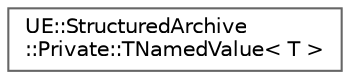 digraph "Graphical Class Hierarchy"
{
 // INTERACTIVE_SVG=YES
 // LATEX_PDF_SIZE
  bgcolor="transparent";
  edge [fontname=Helvetica,fontsize=10,labelfontname=Helvetica,labelfontsize=10];
  node [fontname=Helvetica,fontsize=10,shape=box,height=0.2,width=0.4];
  rankdir="LR";
  Node0 [id="Node000000",label="UE::StructuredArchive\l::Private::TNamedValue\< T \>",height=0.2,width=0.4,color="grey40", fillcolor="white", style="filled",URL="$d8/dcd/structUE_1_1StructuredArchive_1_1Private_1_1TNamedValue.html",tooltip="Class to contain a named value for serialization."];
}
